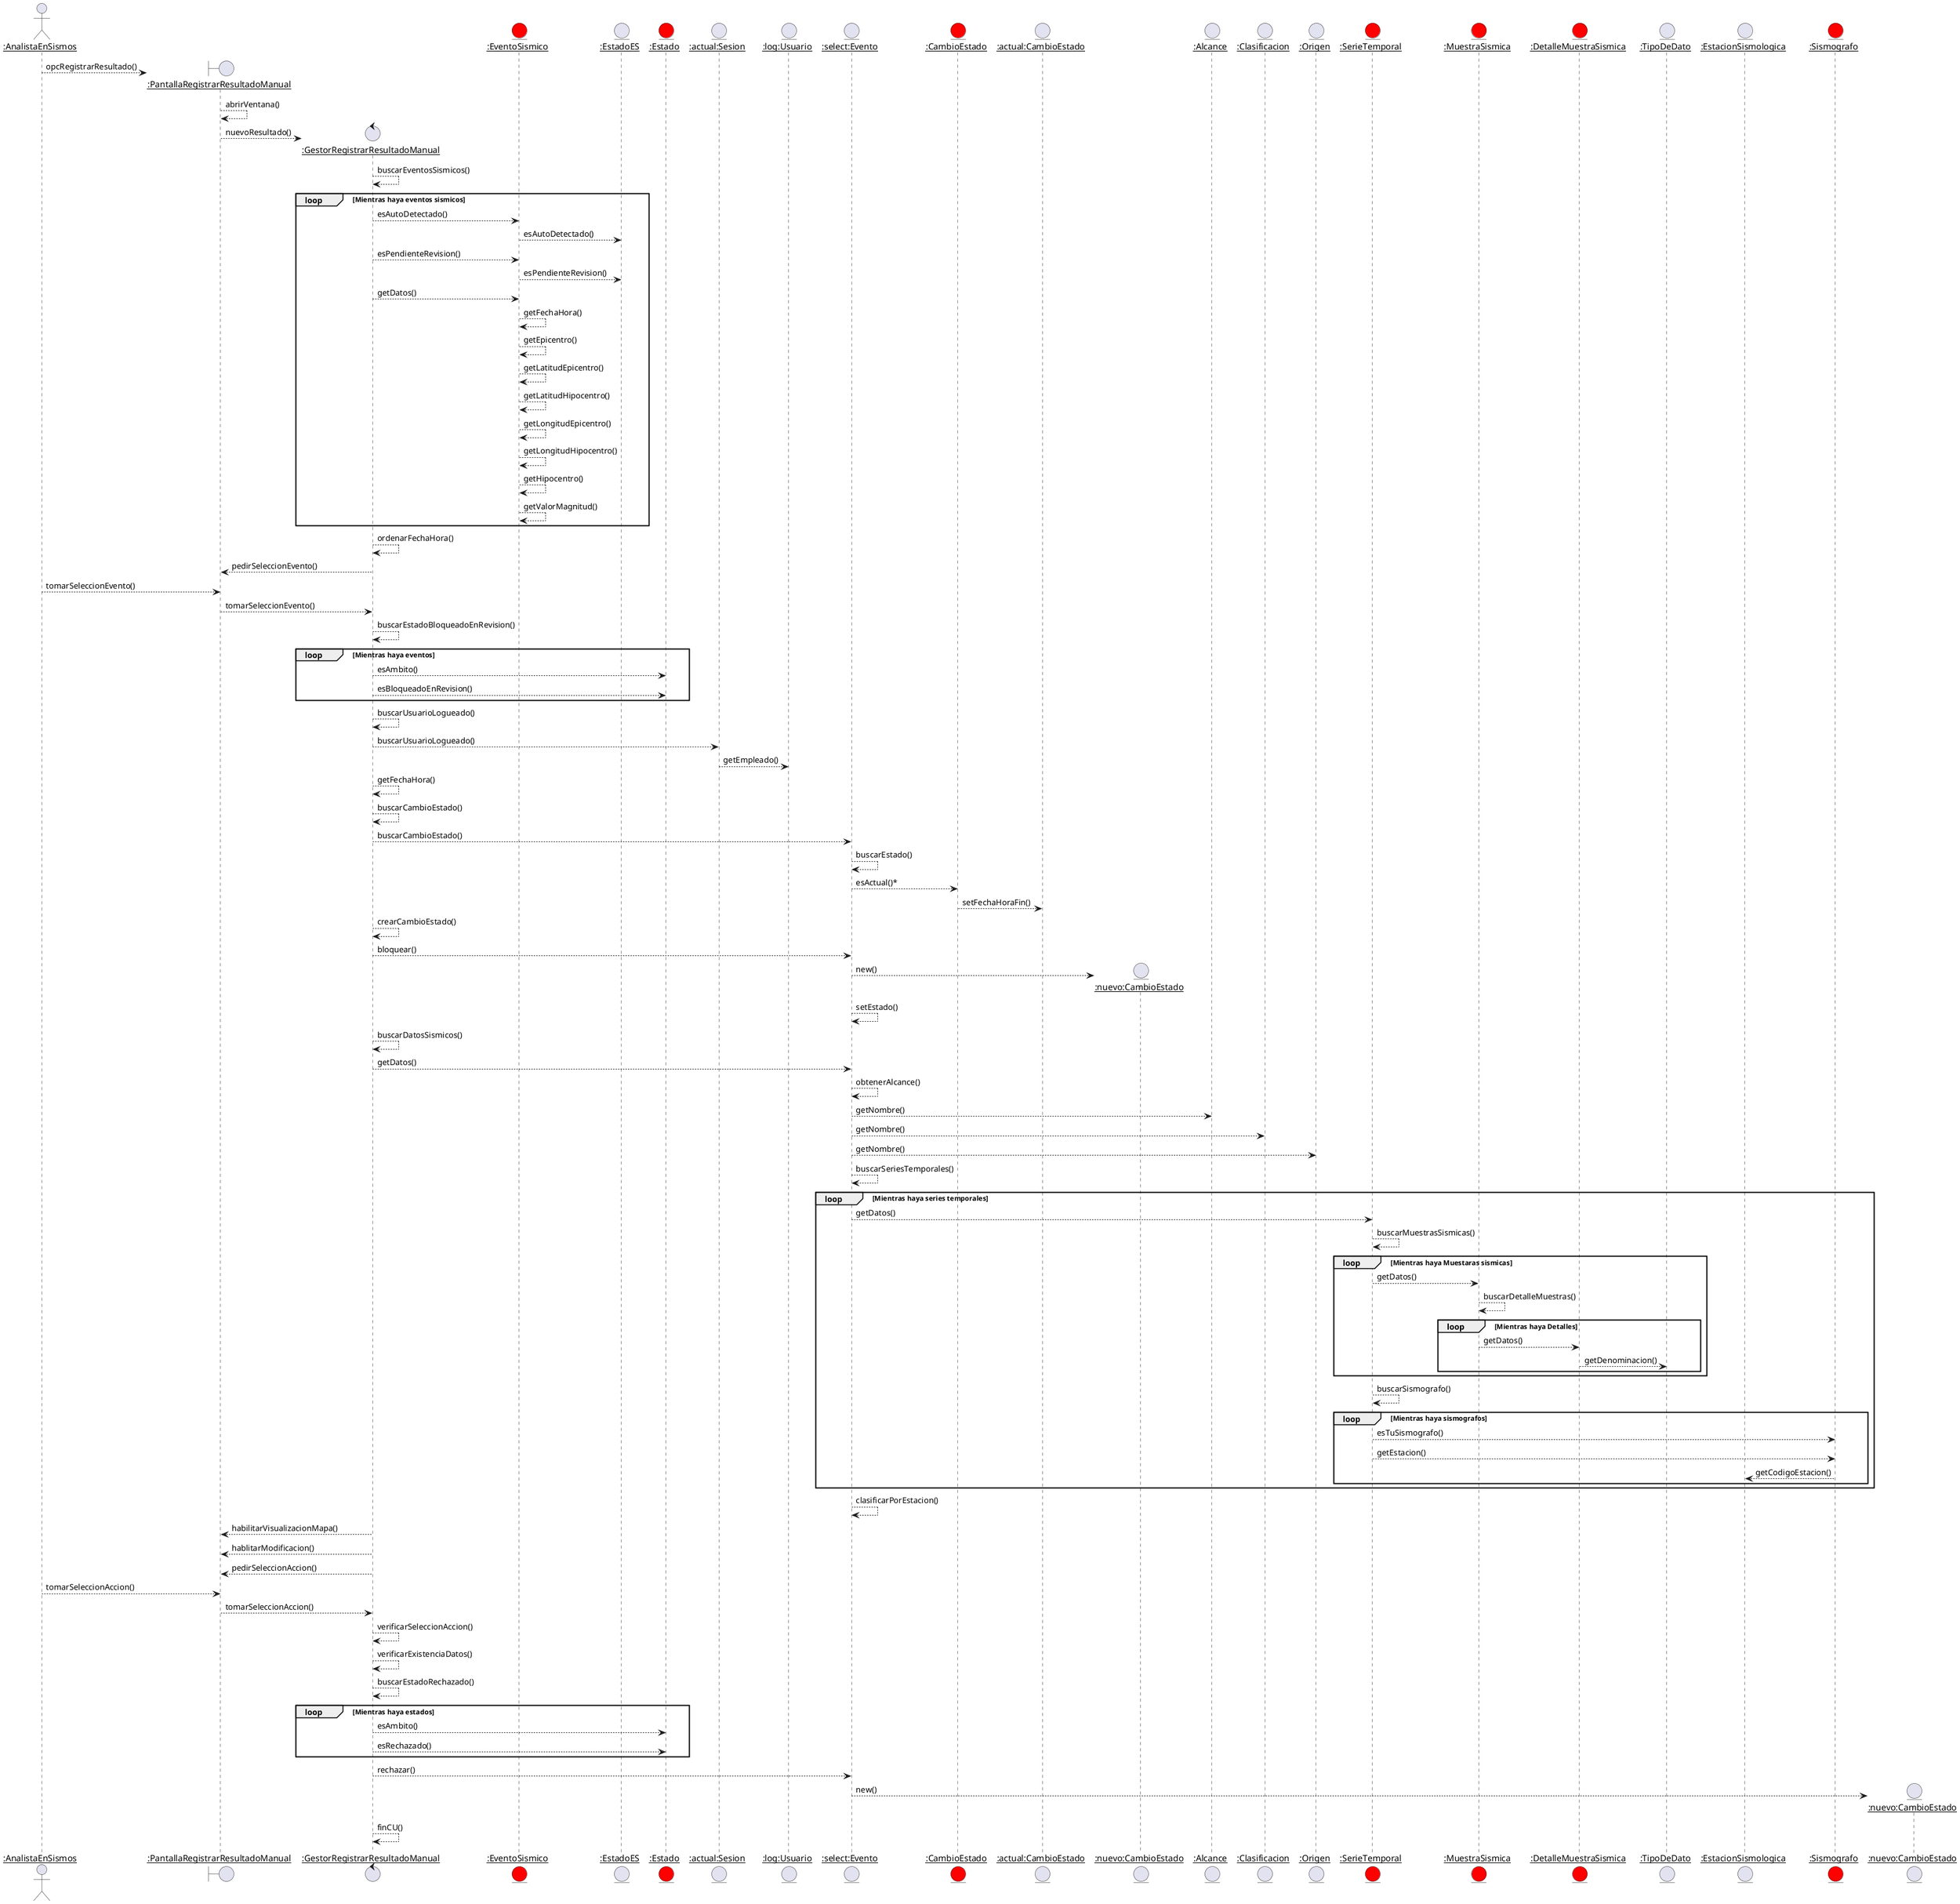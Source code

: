 @startuml sismografo

actor "__:AnalistaEnSismos__" as AES 

create boundary "__:PantallaRegistrarResultadoManual__" as PRRM 

AES --> PRRM : opcRegistrarResultado()

PRRM --> PRRM : abrirVentana()

create control "__:GestorRegistrarResultadoManual__" as GRRM 

PRRM --> GRRM : nuevoResultado()

GRRM --> GRRM : buscarEventosSismicos()

entity "__:EventoSismico__" as ES #Red

entity "__:EstadoES__" as EES 

group loop [Mientras haya eventos sismicos]
    GRRM --> ES : esAutoDetectado()
    ES --> EES : esAutoDetectado()
    GRRM --> ES : esPendienteRevision()
    ES --> EES : esPendienteRevision()
    GRRM --> ES : getDatos()
    ES --> ES : getFechaHora()
    ES --> ES : getEpicentro()
    ES --> ES : getLatitudEpicentro()
    ES --> ES : getLatitudHipocentro()
    ES --> ES : getLongitudEpicentro()
    ES --> ES : getLongitudHipocentro()
    ES --> ES : getHipocentro()
    ES --> ES : getValorMagnitud()
end
GRRM --> GRRM : ordenarFechaHora()

GRRM --> PRRM : pedirSeleccionEvento()
AES --> PRRM : tomarSeleccionEvento()
PRRM --> GRRM : tomarSeleccionEvento()

GRRM --> GRRM : buscarEstadoBloqueadoEnRevision()
entity "__:Estado__" as E #Red
group loop [Mientras haya eventos]
    GRRM --> E : esAmbito()
    GRRM --> E : esBloqueadoEnRevision()
end

GRRM --> GRRM : buscarUsuarioLogueado()
entity "__:actual:Sesion__" as actualS 
entity "__:log:Usuario__" as lU 
GRRM --> actualS : buscarUsuarioLogueado()
actualS --> lU : getEmpleado()
entity "__:select:Evento__" as sE 
GRRM --> GRRM : getFechaHora()
GRRM --> GRRM : buscarCambioEstado()
entity "__:CambioEstado__" as CE #Red
entity "__:actual:CambioEstado__" as aCE
GRRM --> sE : buscarCambioEstado()
sE --> sE : buscarEstado()
sE --> CE : esActual()*
CE --> aCE : setFechaHoraFin()

GRRM --> GRRM : crearCambioEstado()
GRRM --> sE : bloquear()
create entity "__:nuevo:CambioEstado__" as nCE 

sE --> nCE : new()
sE --> sE : setEstado()

GRRM --> GRRM : buscarDatosSismicos()

GRRM --> sE : getDatos()
sE --> sE : obtenerAlcance()
entity "__:Alcance__" as A 
entity "__:Clasificacion__" as C 
entity "__:Origen__" as O 

sE --> A : getNombre()
sE --> C : getNombre()
sE --> O : getNombre()

sE --> sE : buscarSeriesTemporales()
entity "__:SerieTemporal__" as ST #Red
entity "__:MuestraSismica__" as MS #Red
entity "__:DetalleMuestraSismica__" as DMS #Red
entity "__:TipoDeDato__" as TD

group loop [Mientras haya series temporales]
    sE --> ST : getDatos()
    ST -->ST : buscarMuestrasSismicas()
    group loop [Mientras haya Muestaras sismicas]
        ST --> MS : getDatos()
        MS --> MS : buscarDetalleMuestras()
        group loop [Mientras haya Detalles]
            MS --> DMS : getDatos()
            DMS --> TD : getDenominacion()
        end
    end
    entity "__:EstacionSismologica__" as ESS 
    entity "__:Sismografo__" as S #Red
    ST --> ST : buscarSismografo()
    group loop [Mientras haya sismografos]
        ST --> S : esTuSismografo()
        ST --> S : getEstacion()
        S --> ESS : getCodigoEstacion()
    end
end
sE --> sE : clasificarPorEstacion()

GRRM --> PRRM : habilitarVisualizacionMapa()
GRRM --> PRRM : hablitarModificacion()
GRRM --> PRRM : pedirSeleccionAccion()
AES --> PRRM : tomarSeleccionAccion()
PRRM --> GRRM : tomarSeleccionAccion()
GRRM --> GRRM : verificarSeleccionAccion()
GRRM --> GRRM : verificarExistenciaDatos()
GRRM --> GRRM : buscarEstadoRechazado()
group loop [Mientras haya estados]
    GRRM --> E : esAmbito()
    GRRM --> E : esRechazado()
end

GRRM --> sE : rechazar()
create entity "__:nuevo:CambioEstado__" as nnCE 
sE --> nnCE : new()
GRRM --> GRRM : finCU()
@enduml